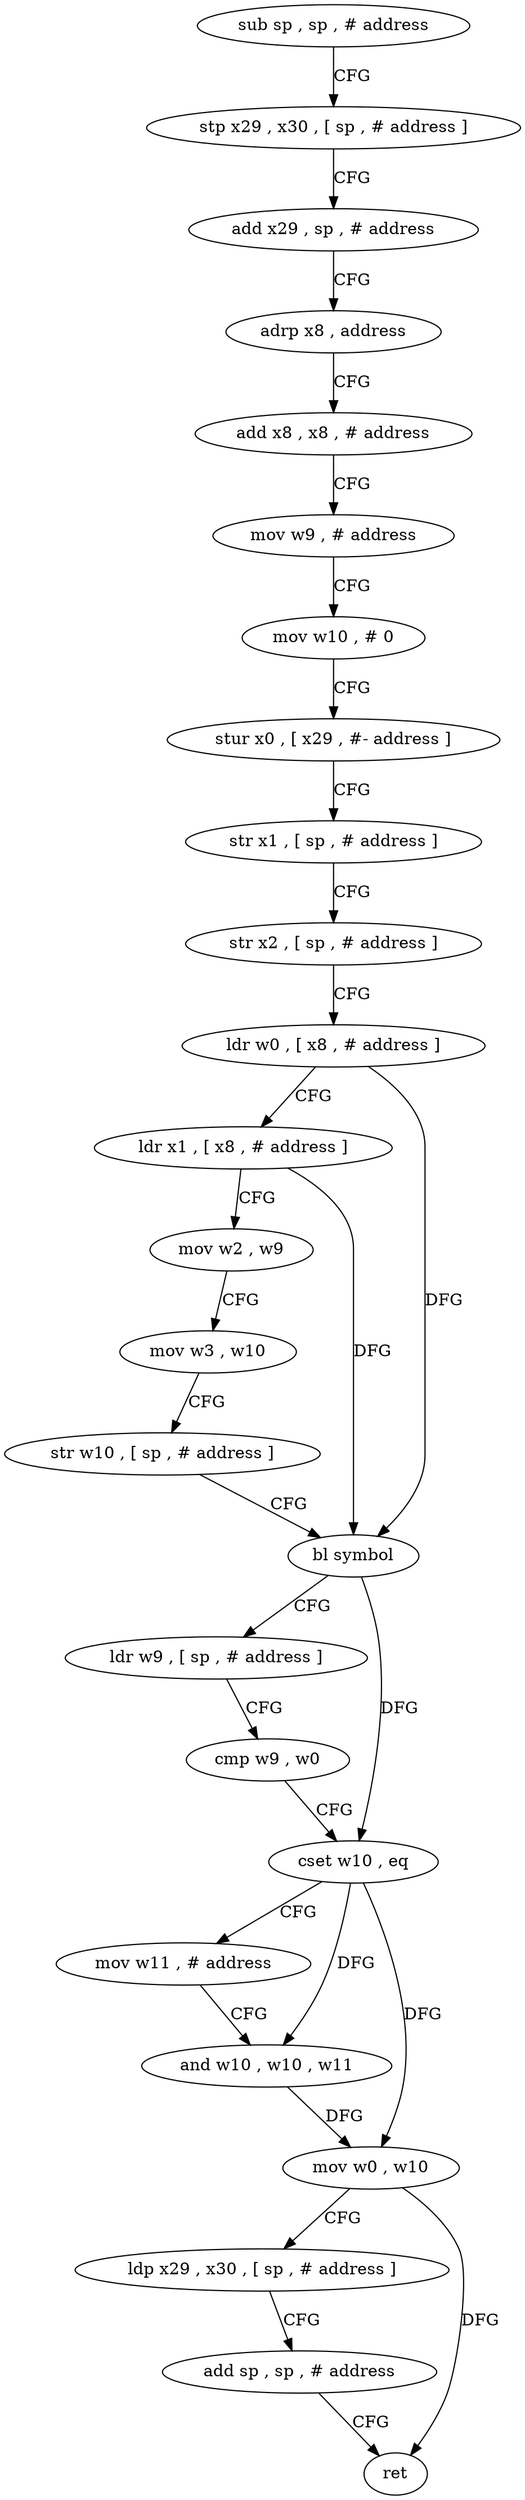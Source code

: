 digraph "func" {
"4221956" [label = "sub sp , sp , # address" ]
"4221960" [label = "stp x29 , x30 , [ sp , # address ]" ]
"4221964" [label = "add x29 , sp , # address" ]
"4221968" [label = "adrp x8 , address" ]
"4221972" [label = "add x8 , x8 , # address" ]
"4221976" [label = "mov w9 , # address" ]
"4221980" [label = "mov w10 , # 0" ]
"4221984" [label = "stur x0 , [ x29 , #- address ]" ]
"4221988" [label = "str x1 , [ sp , # address ]" ]
"4221992" [label = "str x2 , [ sp , # address ]" ]
"4221996" [label = "ldr w0 , [ x8 , # address ]" ]
"4222000" [label = "ldr x1 , [ x8 , # address ]" ]
"4222004" [label = "mov w2 , w9" ]
"4222008" [label = "mov w3 , w10" ]
"4222012" [label = "str w10 , [ sp , # address ]" ]
"4222016" [label = "bl symbol" ]
"4222020" [label = "ldr w9 , [ sp , # address ]" ]
"4222024" [label = "cmp w9 , w0" ]
"4222028" [label = "cset w10 , eq" ]
"4222032" [label = "mov w11 , # address" ]
"4222036" [label = "and w10 , w10 , w11" ]
"4222040" [label = "mov w0 , w10" ]
"4222044" [label = "ldp x29 , x30 , [ sp , # address ]" ]
"4222048" [label = "add sp , sp , # address" ]
"4222052" [label = "ret" ]
"4221956" -> "4221960" [ label = "CFG" ]
"4221960" -> "4221964" [ label = "CFG" ]
"4221964" -> "4221968" [ label = "CFG" ]
"4221968" -> "4221972" [ label = "CFG" ]
"4221972" -> "4221976" [ label = "CFG" ]
"4221976" -> "4221980" [ label = "CFG" ]
"4221980" -> "4221984" [ label = "CFG" ]
"4221984" -> "4221988" [ label = "CFG" ]
"4221988" -> "4221992" [ label = "CFG" ]
"4221992" -> "4221996" [ label = "CFG" ]
"4221996" -> "4222000" [ label = "CFG" ]
"4221996" -> "4222016" [ label = "DFG" ]
"4222000" -> "4222004" [ label = "CFG" ]
"4222000" -> "4222016" [ label = "DFG" ]
"4222004" -> "4222008" [ label = "CFG" ]
"4222008" -> "4222012" [ label = "CFG" ]
"4222012" -> "4222016" [ label = "CFG" ]
"4222016" -> "4222020" [ label = "CFG" ]
"4222016" -> "4222028" [ label = "DFG" ]
"4222020" -> "4222024" [ label = "CFG" ]
"4222024" -> "4222028" [ label = "CFG" ]
"4222028" -> "4222032" [ label = "CFG" ]
"4222028" -> "4222036" [ label = "DFG" ]
"4222028" -> "4222040" [ label = "DFG" ]
"4222032" -> "4222036" [ label = "CFG" ]
"4222036" -> "4222040" [ label = "DFG" ]
"4222040" -> "4222044" [ label = "CFG" ]
"4222040" -> "4222052" [ label = "DFG" ]
"4222044" -> "4222048" [ label = "CFG" ]
"4222048" -> "4222052" [ label = "CFG" ]
}
